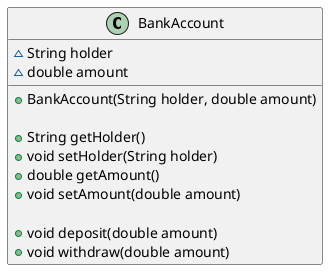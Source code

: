 @startuml
class BankAccount {
  ~String holder
  ~double amount
  
  +BankAccount(String holder, double amount)

  +String getHolder()
  +void setHolder(String holder)
  +double getAmount()
  +void setAmount(double amount)
  
  +void deposit(double amount)
  +void withdraw(double amount)
}
@enduml